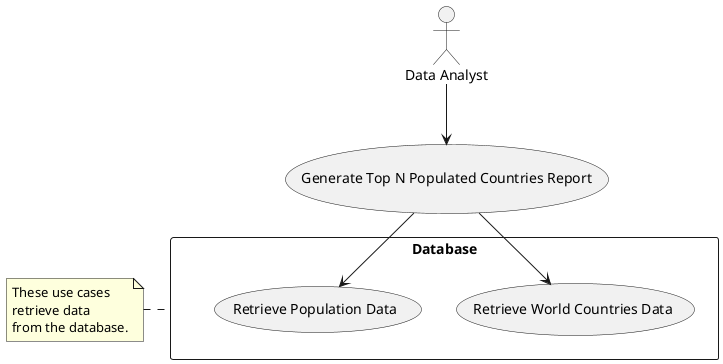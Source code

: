 @startuml Data_Analyst_System

usecase UC26 as "Generate Top N Populated Countries Report"

actor "Data Analyst" as Analyst

rectangle Database {
    usecase "Retrieve World Countries Data" as RetrieveWorldCountriesData
    usecase "Retrieve Population Data" as RetrievePopulationData
}

Analyst --> UC26
UC26 --> RetrieveWorldCountriesData
UC26 --> RetrievePopulationData

note left of Database : These use cases\nretrieve data\nfrom the database.
@enduml
